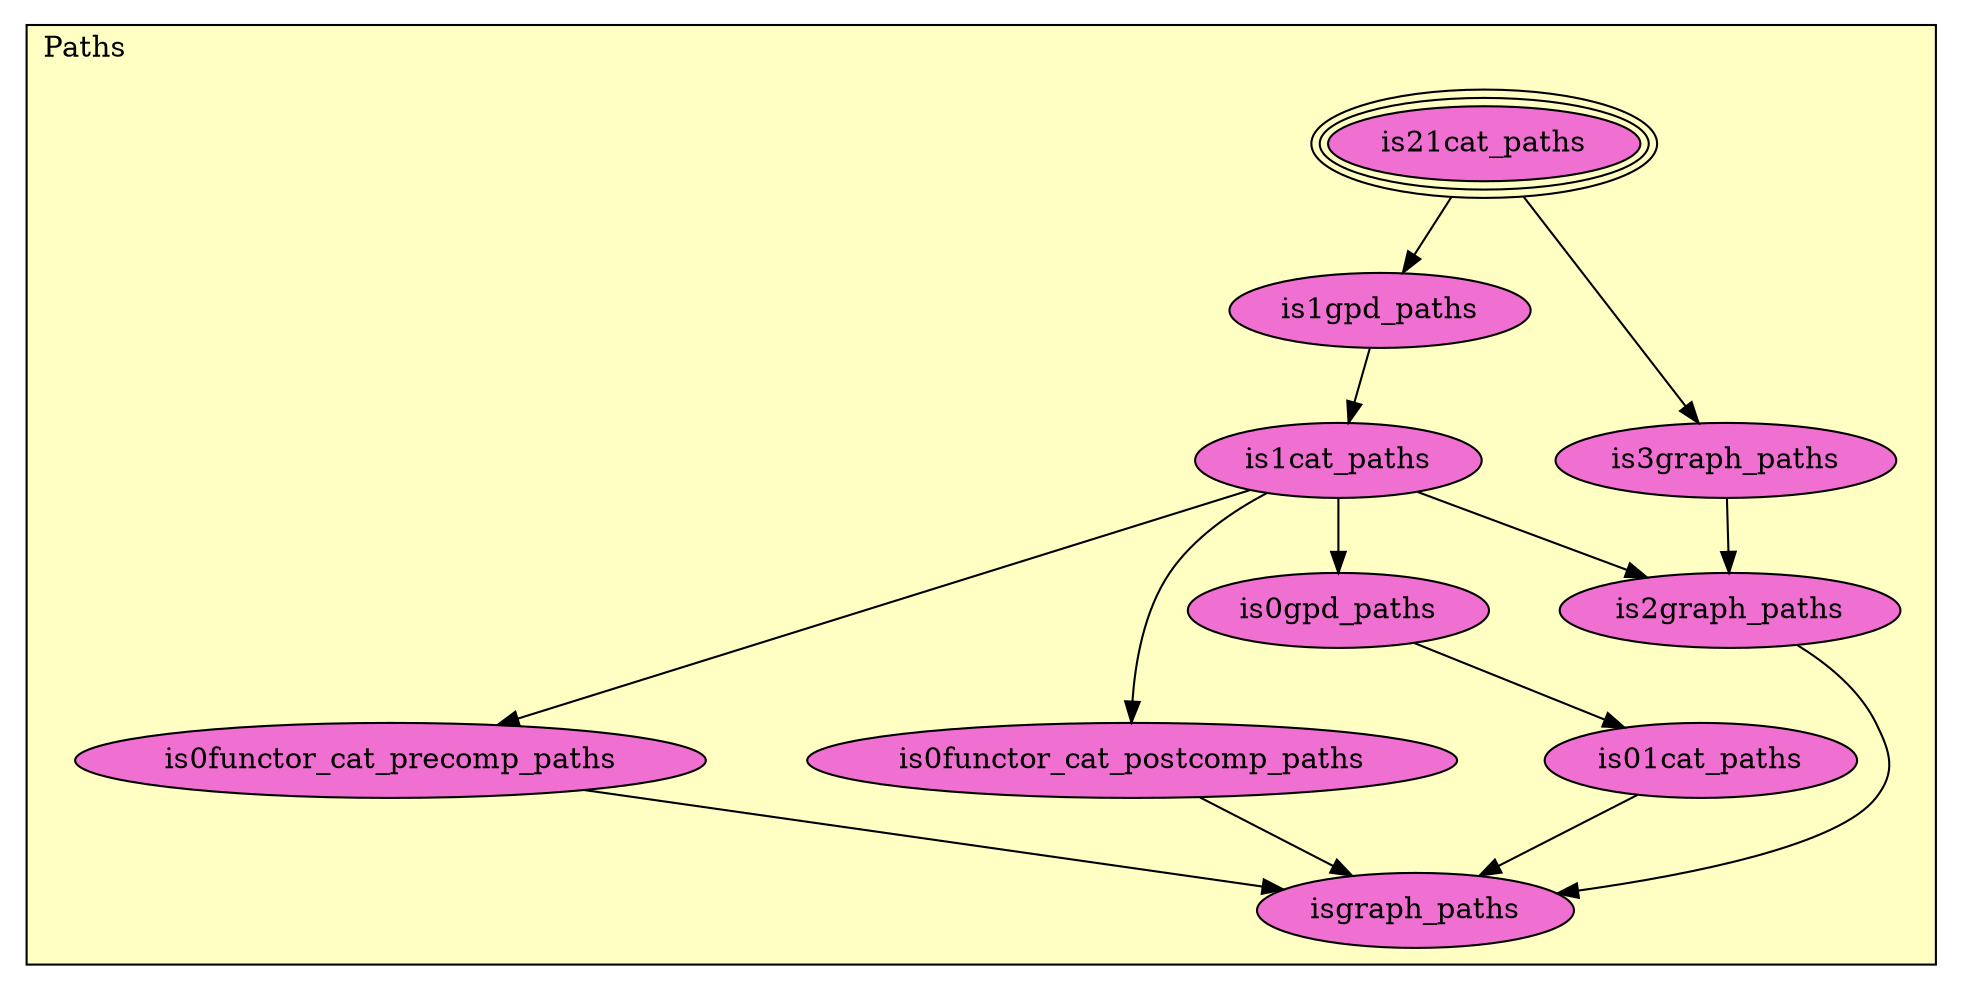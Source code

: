 digraph HoTT_WildCat_Paths {
  graph [ratio=0.5]
  node [style=filled]
Paths_is21cat_paths [label="is21cat_paths", URL=<Paths.html#is21cat_paths>, peripheries=3, fillcolor="#F070D1"] ;
Paths_is1gpd_paths [label="is1gpd_paths", URL=<Paths.html#is1gpd_paths>, fillcolor="#F070D1"] ;
Paths_is1cat_paths [label="is1cat_paths", URL=<Paths.html#is1cat_paths>, fillcolor="#F070D1"] ;
Paths_is0functor_cat_precomp_paths [label="is0functor_cat_precomp_paths", URL=<Paths.html#is0functor_cat_precomp_paths>, fillcolor="#F070D1"] ;
Paths_is0functor_cat_postcomp_paths [label="is0functor_cat_postcomp_paths", URL=<Paths.html#is0functor_cat_postcomp_paths>, fillcolor="#F070D1"] ;
Paths_is0gpd_paths [label="is0gpd_paths", URL=<Paths.html#is0gpd_paths>, fillcolor="#F070D1"] ;
Paths_is01cat_paths [label="is01cat_paths", URL=<Paths.html#is01cat_paths>, fillcolor="#F070D1"] ;
Paths_is3graph_paths [label="is3graph_paths", URL=<Paths.html#is3graph_paths>, fillcolor="#F070D1"] ;
Paths_is2graph_paths [label="is2graph_paths", URL=<Paths.html#is2graph_paths>, fillcolor="#F070D1"] ;
Paths_isgraph_paths [label="isgraph_paths", URL=<Paths.html#isgraph_paths>, fillcolor="#F070D1"] ;
  Paths_is21cat_paths -> Paths_is1gpd_paths [] ;
  Paths_is21cat_paths -> Paths_is3graph_paths [] ;
  Paths_is1gpd_paths -> Paths_is1cat_paths [] ;
  Paths_is1cat_paths -> Paths_is0functor_cat_precomp_paths [] ;
  Paths_is1cat_paths -> Paths_is0functor_cat_postcomp_paths [] ;
  Paths_is1cat_paths -> Paths_is0gpd_paths [] ;
  Paths_is1cat_paths -> Paths_is2graph_paths [] ;
  Paths_is0functor_cat_precomp_paths -> Paths_isgraph_paths [] ;
  Paths_is0functor_cat_postcomp_paths -> Paths_isgraph_paths [] ;
  Paths_is0gpd_paths -> Paths_is01cat_paths [] ;
  Paths_is01cat_paths -> Paths_isgraph_paths [] ;
  Paths_is3graph_paths -> Paths_is2graph_paths [] ;
  Paths_is2graph_paths -> Paths_isgraph_paths [] ;
subgraph cluster_Paths { label="Paths"; fillcolor="#FFFFC3"; labeljust=l; style=filled 
Paths_isgraph_paths; Paths_is2graph_paths; Paths_is3graph_paths; Paths_is01cat_paths; Paths_is0gpd_paths; Paths_is0functor_cat_postcomp_paths; Paths_is0functor_cat_precomp_paths; Paths_is1cat_paths; Paths_is1gpd_paths; Paths_is21cat_paths; };
} /* END */

